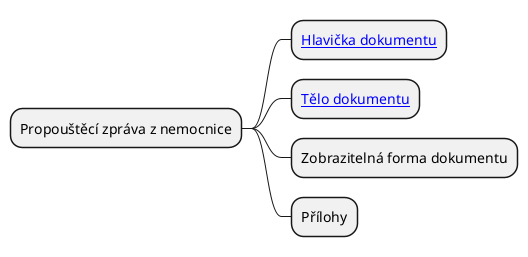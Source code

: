 @startmindmap
* Propouštěcí zpráva z nemocnice
** [[#header Hlavička dokumentu]]
** [[#body Tělo dokumentu]]
** Zobrazitelná forma dokumentu
** Přílohy
@endmindmap